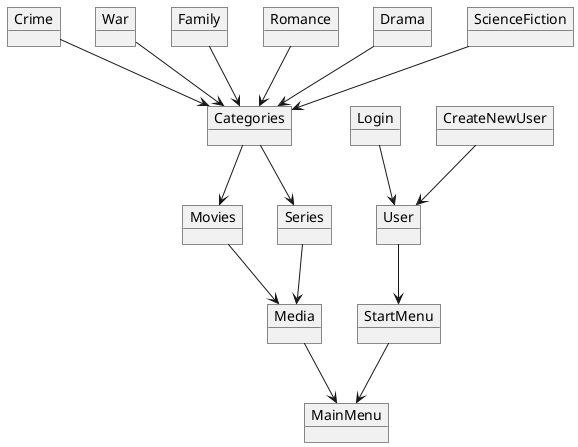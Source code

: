 @startuml
'https://plantuml.com/object-diagram

object User
object Media
object Movies
object Series
object Categories
object Crime
object War
object Family
object Romance
object Drama
object ScienceFiction
object Login
object CreateNewUser
object MainMenu
object StartMenu


 Movies --> Media
 Series --> Media
 Categories --> Series
 Categories --> Movies
 Crime --> Categories
 War --> Categories
 Family --> Categories
 Romance --> Categories
 Drama --> Categories
 ScienceFiction--> Categories
 Login --> User
 CreateNewUser --> User
 Media --> MainMenu
User --> StartMenu
StartMenu --> MainMenu



@enduml
